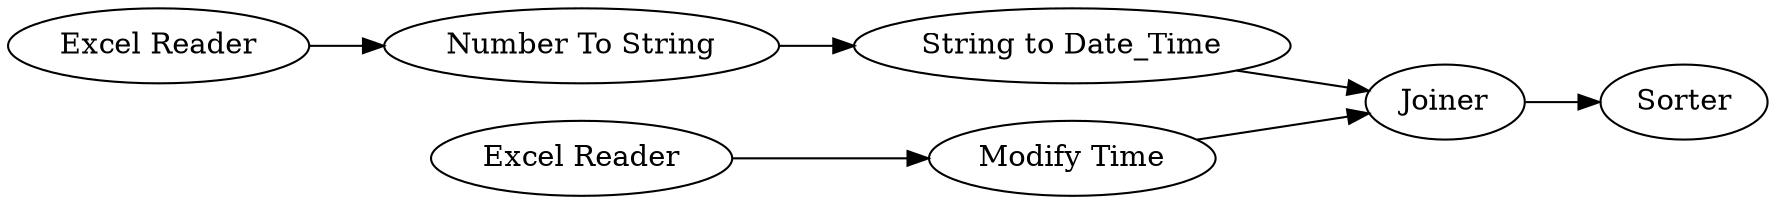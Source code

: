 digraph {
	"3627459872916969994_6" [label=Joiner]
	"3627459872916969994_5" [label="String to Date_Time"]
	"3627459872916969994_3" [label="Modify Time"]
	"3627459872916969994_7" [label=Sorter]
	"3627459872916969994_2" [label="Excel Reader"]
	"3627459872916969994_4" [label="Number To String"]
	"3627459872916969994_1" [label="Excel Reader"]
	"3627459872916969994_3" -> "3627459872916969994_6"
	"3627459872916969994_5" -> "3627459872916969994_6"
	"3627459872916969994_1" -> "3627459872916969994_3"
	"3627459872916969994_4" -> "3627459872916969994_5"
	"3627459872916969994_2" -> "3627459872916969994_4"
	"3627459872916969994_6" -> "3627459872916969994_7"
	rankdir=LR
}
